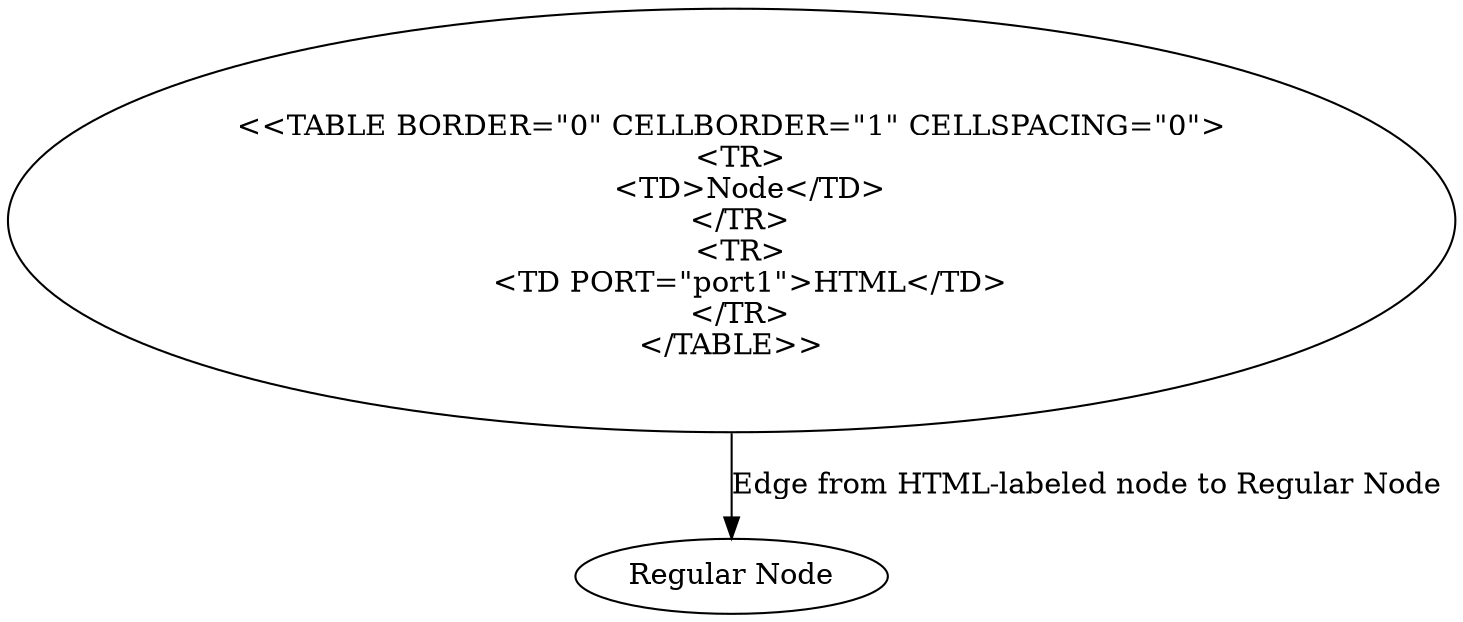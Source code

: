digraph MyGraph {
	A [label="
<<TABLE BORDER=\"0\" CELLBORDER=\"1\" CELLSPACING=\"0\">
  <TR>
    <TD>Node</TD>
  </TR>
  <TR>
    <TD PORT=\"port1\">HTML</TD>
  </TR>
</TABLE>>
"]
	B [label="Regular Node"]
	A:port1 -> B [label="Edge from HTML-labeled node to Regular Node"]
}
